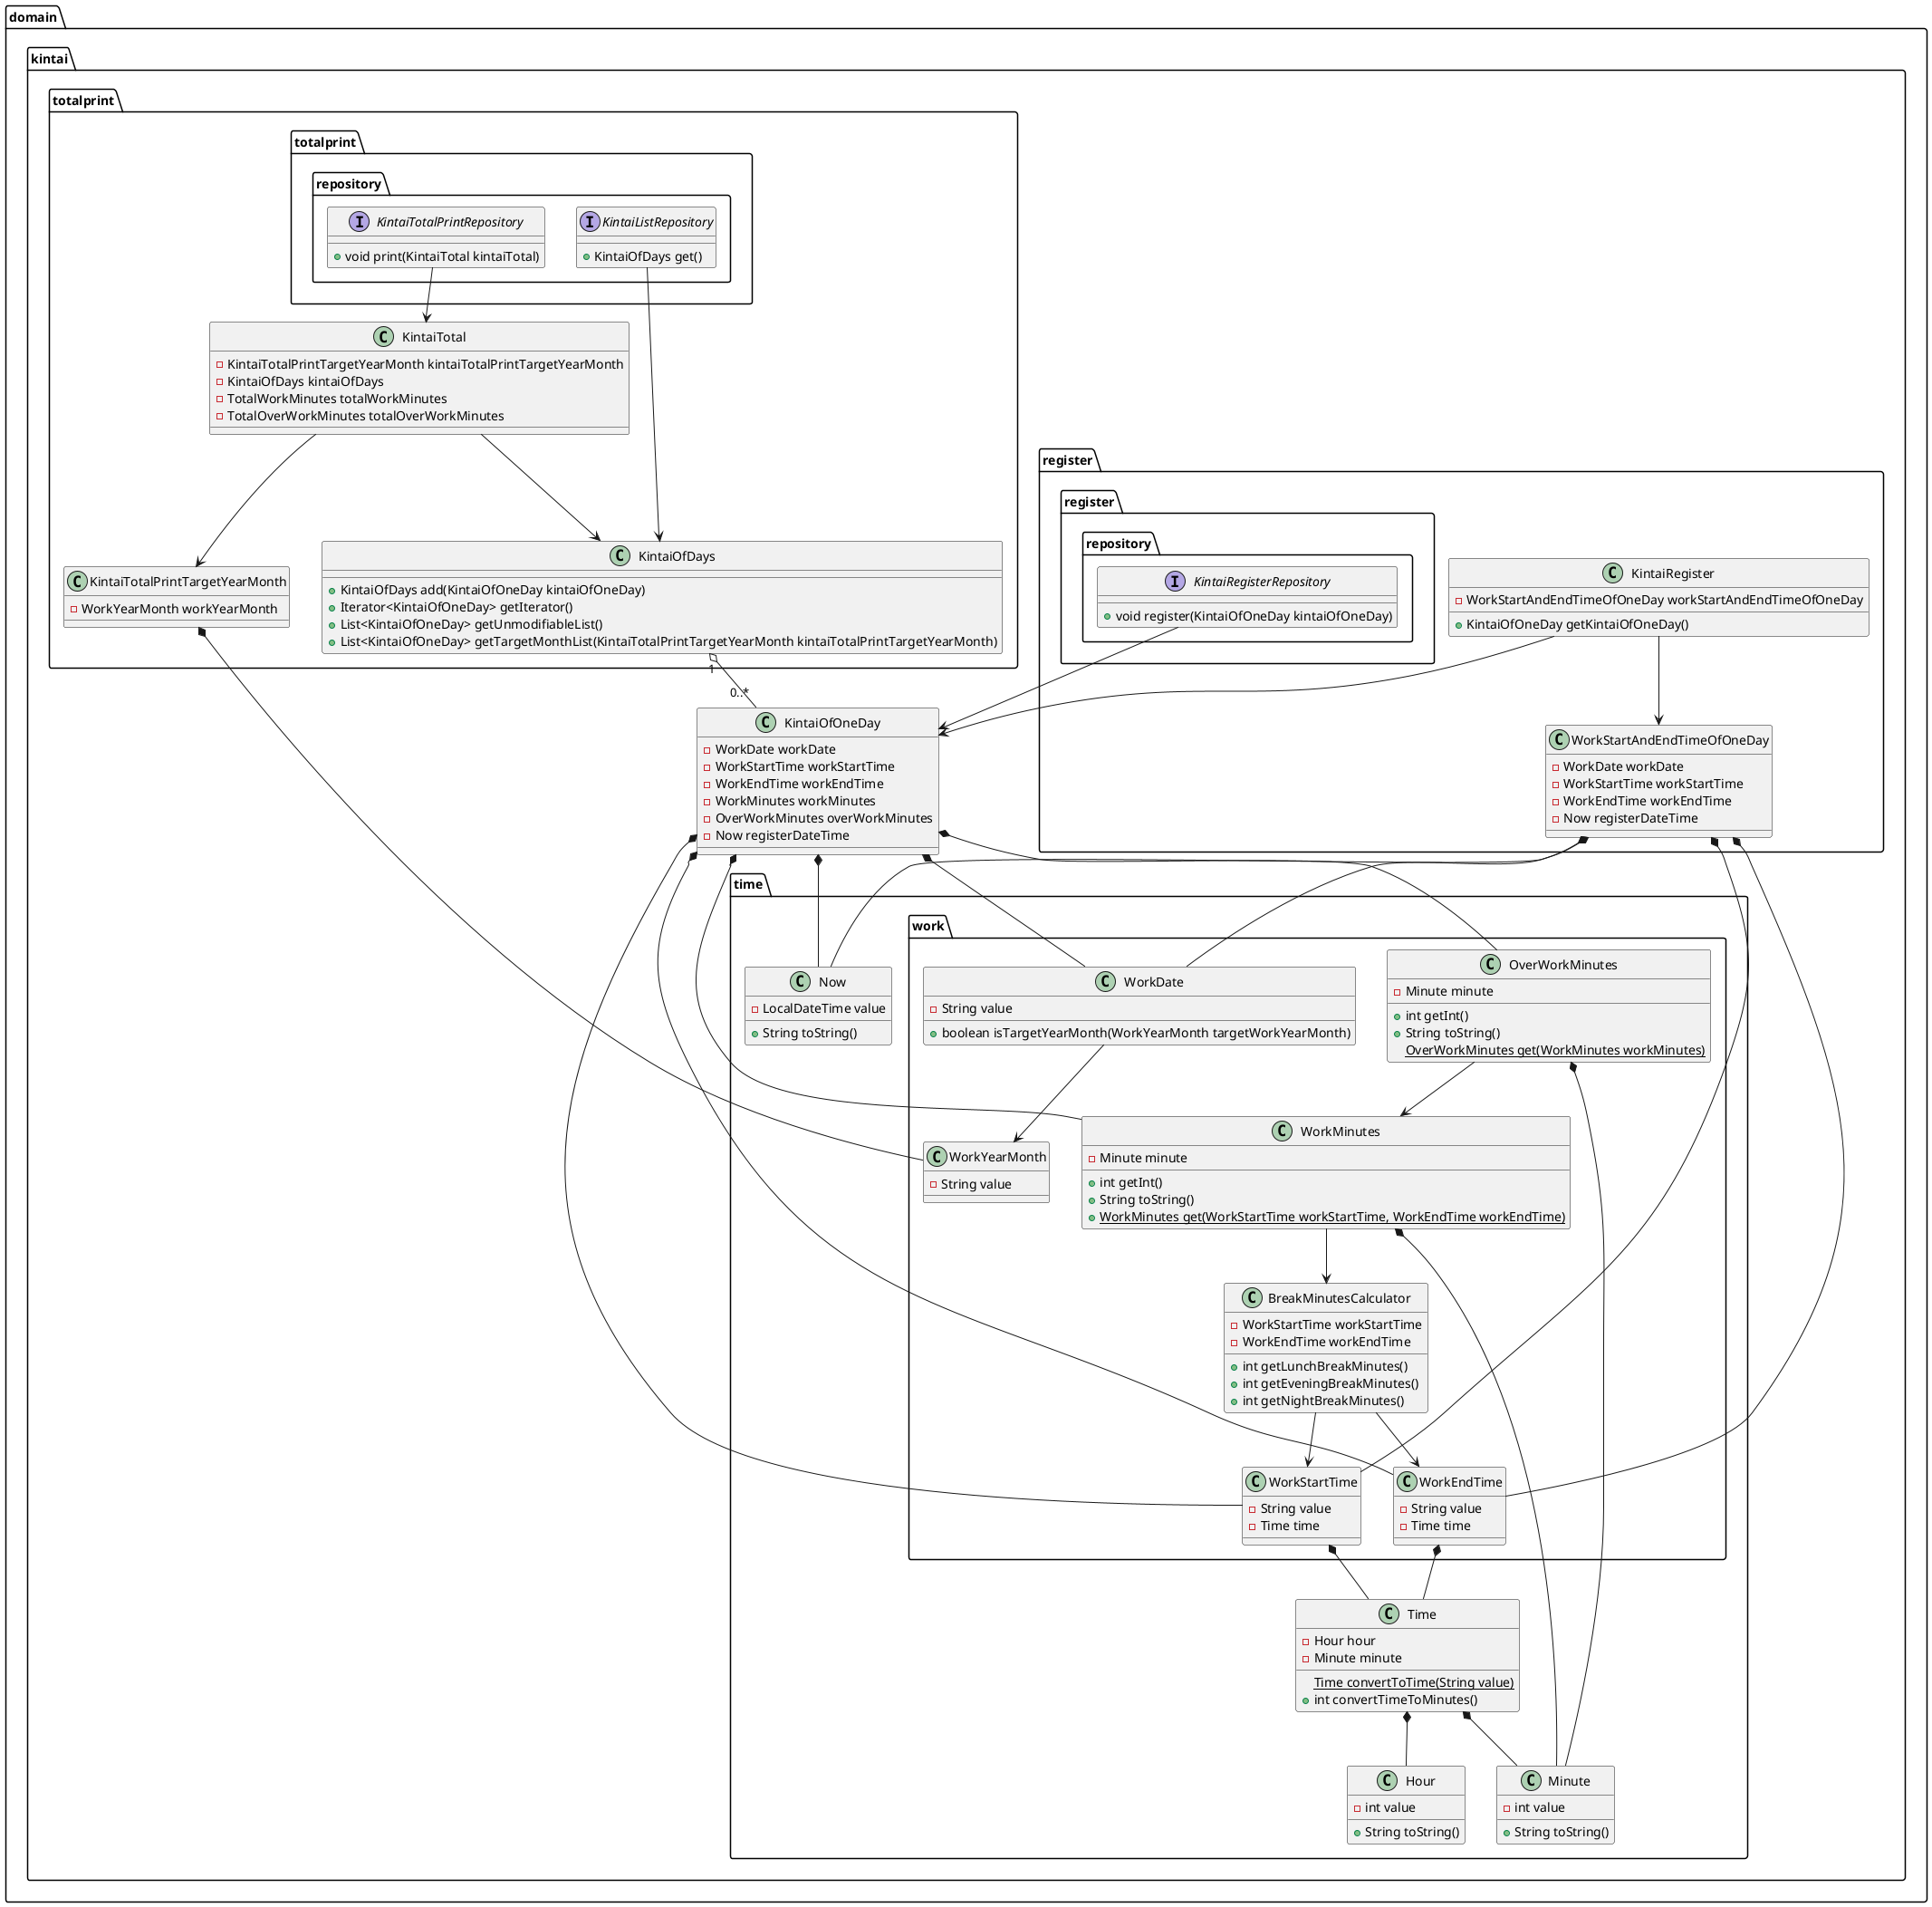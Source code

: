@startuml

package domain.kintai {

    package register {

        package register.repository {

            interface KintaiRegisterRepository {
                + void register(KintaiOfOneDay kintaiOfOneDay)
            }
        }

        class KintaiRegister {
            - WorkStartAndEndTimeOfOneDay workStartAndEndTimeOfOneDay
            + KintaiOfOneDay getKintaiOfOneDay()
        }
        KintaiRegister --> WorkStartAndEndTimeOfOneDay

        class WorkStartAndEndTimeOfOneDay {
            - WorkDate workDate
            - WorkStartTime workStartTime
            - WorkEndTime workEndTime
            - Now registerDateTime
        }
    }

    package time {

        class Hour {
            - int value
            + String toString()
        }

        class Minute {
            - int value
            + String toString()
        }

        class Now {
            - LocalDateTime value
            + String toString()
        }
        WorkStartAndEndTimeOfOneDay *-- Now

        class Time {
            - Hour hour
            - Minute minute
            {static} Time convertToTime(String value)
            + int convertTimeToMinutes()
        }
        Time *-- Hour
        Time *-- Minute

        package work {

            class BreakMinutesCalculator {
                - WorkStartTime workStartTime
                - WorkEndTime workEndTime
                + int getLunchBreakMinutes()
                + int getEveningBreakMinutes()
                + int getNightBreakMinutes()
            }
            BreakMinutesCalculator --> WorkStartTime
            BreakMinutesCalculator --> WorkEndTime

            class OverWorkMinutes {
                - Minute minute
                + int getInt()
                + String toString()
                {static} OverWorkMinutes get(WorkMinutes workMinutes)
            }
            OverWorkMinutes *-- Minute
            OverWorkMinutes --> WorkMinutes

            class WorkDate {
                - String value
                + boolean isTargetYearMonth(WorkYearMonth targetWorkYearMonth)
            }
            WorkDate --> WorkYearMonth
            WorkStartAndEndTimeOfOneDay *-- WorkDate

            class WorkEndTime {
                - String value
                - Time time
            }
            WorkEndTime *-- Time
            WorkStartAndEndTimeOfOneDay *-- WorkEndTime

            class WorkMinutes {
                - Minute minute
                + int getInt()
                + String toString()
                + {static} WorkMinutes get(WorkStartTime workStartTime, WorkEndTime workEndTime)
            }
            WorkMinutes --> BreakMinutesCalculator
            WorkMinutes *-- Minute

            class WorkStartTime {
                - String value
                - Time time
            }
            WorkStartTime *-- Time
            WorkStartAndEndTimeOfOneDay *-- WorkStartTime

            class WorkYearMonth {
                - String value
            }
        }
    }

    package totalprint {

        package totalprint.repository {

            interface KintaiListRepository {
                + KintaiOfDays get()
            }

            interface KintaiTotalPrintRepository {
                + void print(KintaiTotal kintaiTotal)
            }
        }

        class KintaiOfDays {
            + KintaiOfDays add(KintaiOfOneDay kintaiOfOneDay)
            + Iterator<KintaiOfOneDay> getIterator()
            + List<KintaiOfOneDay> getUnmodifiableList()
            + List<KintaiOfOneDay> getTargetMonthList(KintaiTotalPrintTargetYearMonth kintaiTotalPrintTargetYearMonth)
        }
        KintaiListRepository --> KintaiOfDays

        class KintaiTotal{
            - KintaiTotalPrintTargetYearMonth kintaiTotalPrintTargetYearMonth
            - KintaiOfDays kintaiOfDays
            - TotalWorkMinutes totalWorkMinutes
            - TotalOverWorkMinutes totalOverWorkMinutes
        }
        KintaiTotal --> KintaiTotalPrintTargetYearMonth
        KintaiTotal --> KintaiOfDays
        KintaiTotalPrintRepository --> KintaiTotal

        class KintaiTotalPrintTargetYearMonth {
            - WorkYearMonth workYearMonth
        }
        KintaiTotalPrintTargetYearMonth *-- WorkYearMonth
    }

    class KintaiOfOneDay {
        - WorkDate workDate
        - WorkStartTime workStartTime
        - WorkEndTime workEndTime
        - WorkMinutes workMinutes
        - OverWorkMinutes overWorkMinutes
        - Now registerDateTime
    }
    KintaiOfOneDay *-- WorkDate
    KintaiOfOneDay *-- WorkStartTime
    KintaiOfOneDay *-- WorkEndTime
    KintaiOfOneDay *-- WorkMinutes
    KintaiOfOneDay *-- OverWorkMinutes
    KintaiOfOneDay *-- Now
    KintaiRegisterRepository --> KintaiOfOneDay
    KintaiRegister --> KintaiOfOneDay
    KintaiOfDays "1" o-- "0..*" KintaiOfOneDay
}

@enduml
